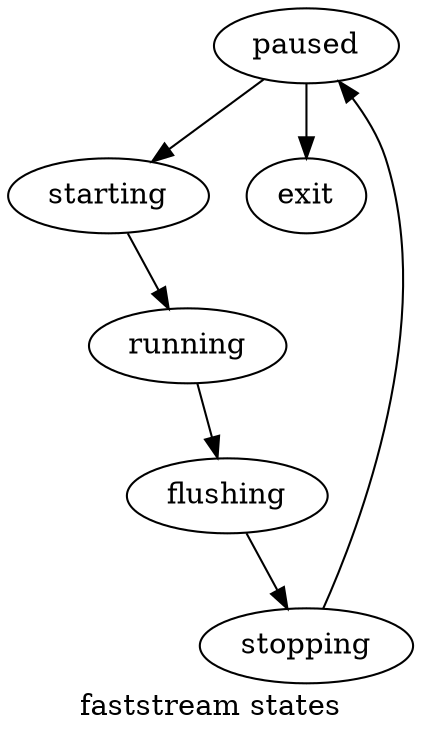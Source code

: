 digraph {
    label="faststream states";
    paused -> starting;
    paused -> exit;
    starting -> running;
    running -> flushing;
    flushing -> stopping;
    stopping -> paused;
}
